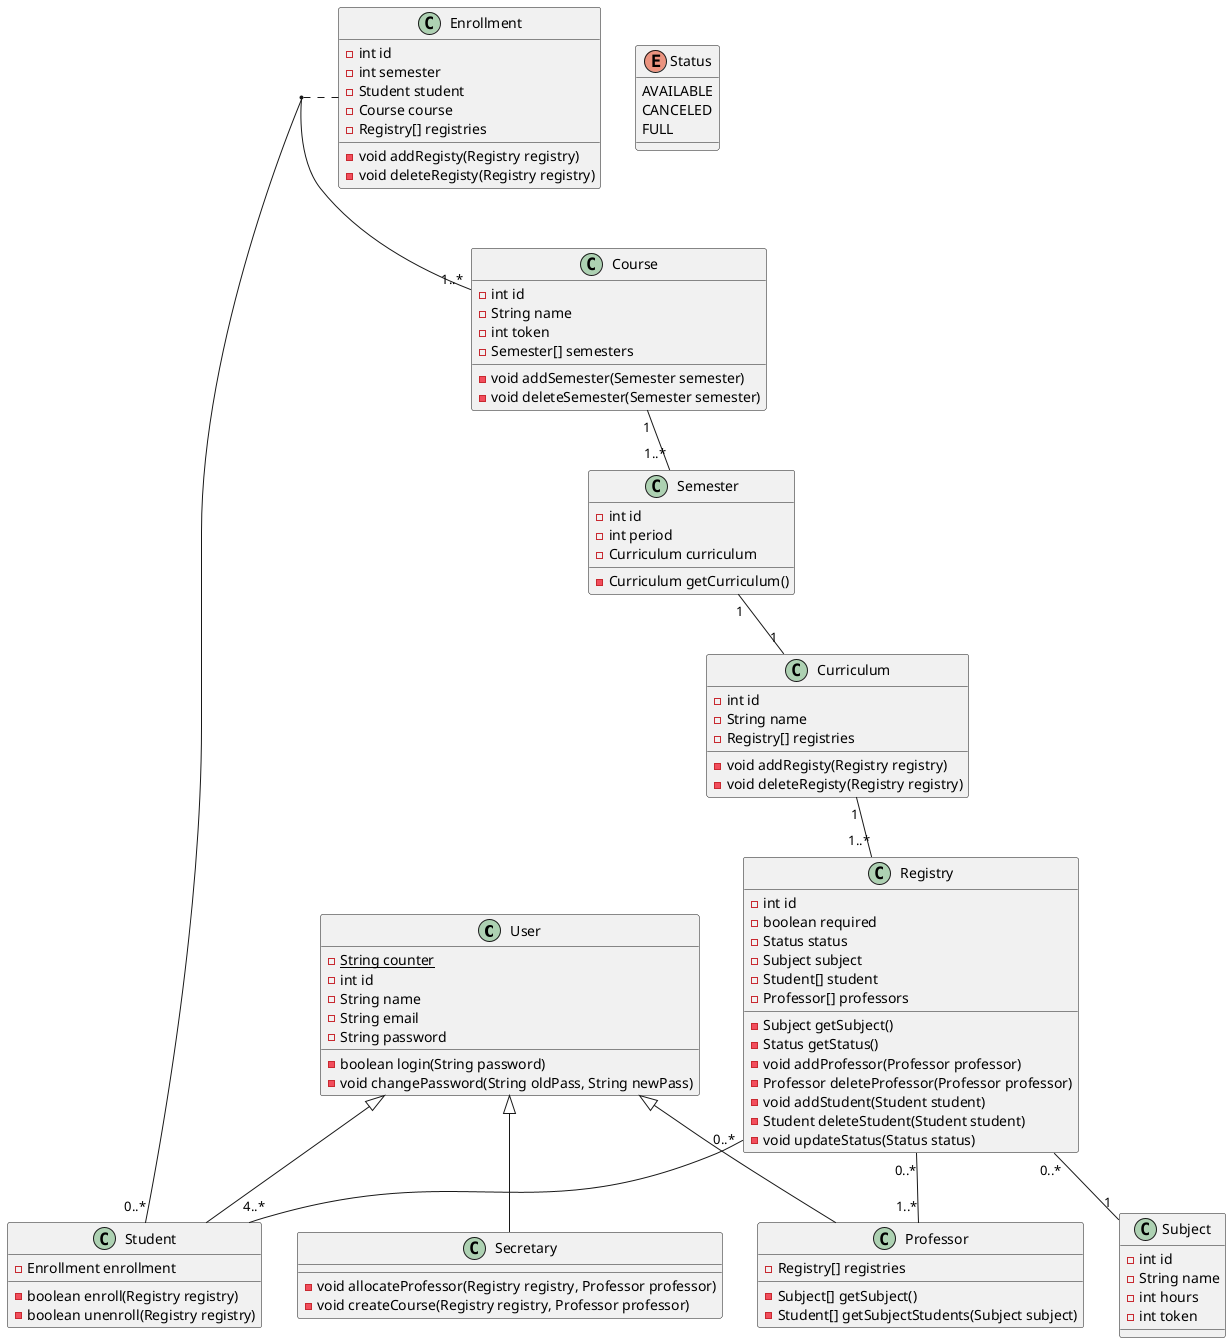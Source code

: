 @startuml

class User {
    -{static} String counter
    -int id
    -String name
    -String email
    -String password
    -boolean login(String password)
    -void changePassword(String oldPass, String newPass)
}
class Student {
    -Enrollment enrollment
    -boolean enroll(Registry registry)
    -boolean unenroll(Registry registry)
}
class Professor {
    -Registry[] registries
    -Subject[] getSubject()
    -Student[] getSubjectStudents(Subject subject)
}
class Secretary {
    -void allocateProfessor(Registry registry, Professor professor)
    -void createCourse(Registry registry, Professor professor)
}
class Enrollment {
    -int id
    -int semester
    -Student student
    -Course course
    -Registry[] registries
    -void addRegisty(Registry registry)
    -void deleteRegisty(Registry registry)
}
class Course {
    -int id
    -String name
    -int token
    -Semester[] semesters
    -void addSemester(Semester semester)
    -void deleteSemester(Semester semester)
}
class Semester {
    -int id
    -int period
    -Curriculum curriculum
    -Curriculum getCurriculum()
}
class Curriculum {
    -int id
    -String name
    -Registry[] registries
    -void addRegisty(Registry registry)
    -void deleteRegisty(Registry registry)
}
class Subject {
    -int id
    -String name
    -int hours
    -int token
}
class Registry {
    -int id
    -boolean required
    -Status status
    -Subject subject
    -Student[] student
    -Professor[] professors
    -Subject getSubject()
    -Status getStatus()
    -void addProfessor(Professor professor)
    -Professor deleteProfessor(Professor professor)
    -void addStudent(Student student)
    -Student deleteStudent(Student student)
    -void updateStatus(Status status)
}

enum Status {
    AVAILABLE
    CANCELED
    FULL
}

User <|-- Student
User <|-- Professor
User <|-- Secretary

Course "1" -- "1..*" Semester
Semester "1" -- "1" Curriculum
Curriculum "1" -- "1..*" Registry
Registry "0..*" -- "1" Subject
Student "0..*" -- "1..*" Course
(Student, Course) . Enrollment
Registry "0..*" -- "4..*" Student
Registry "0..*" -- "1..*" Professor

@enduml